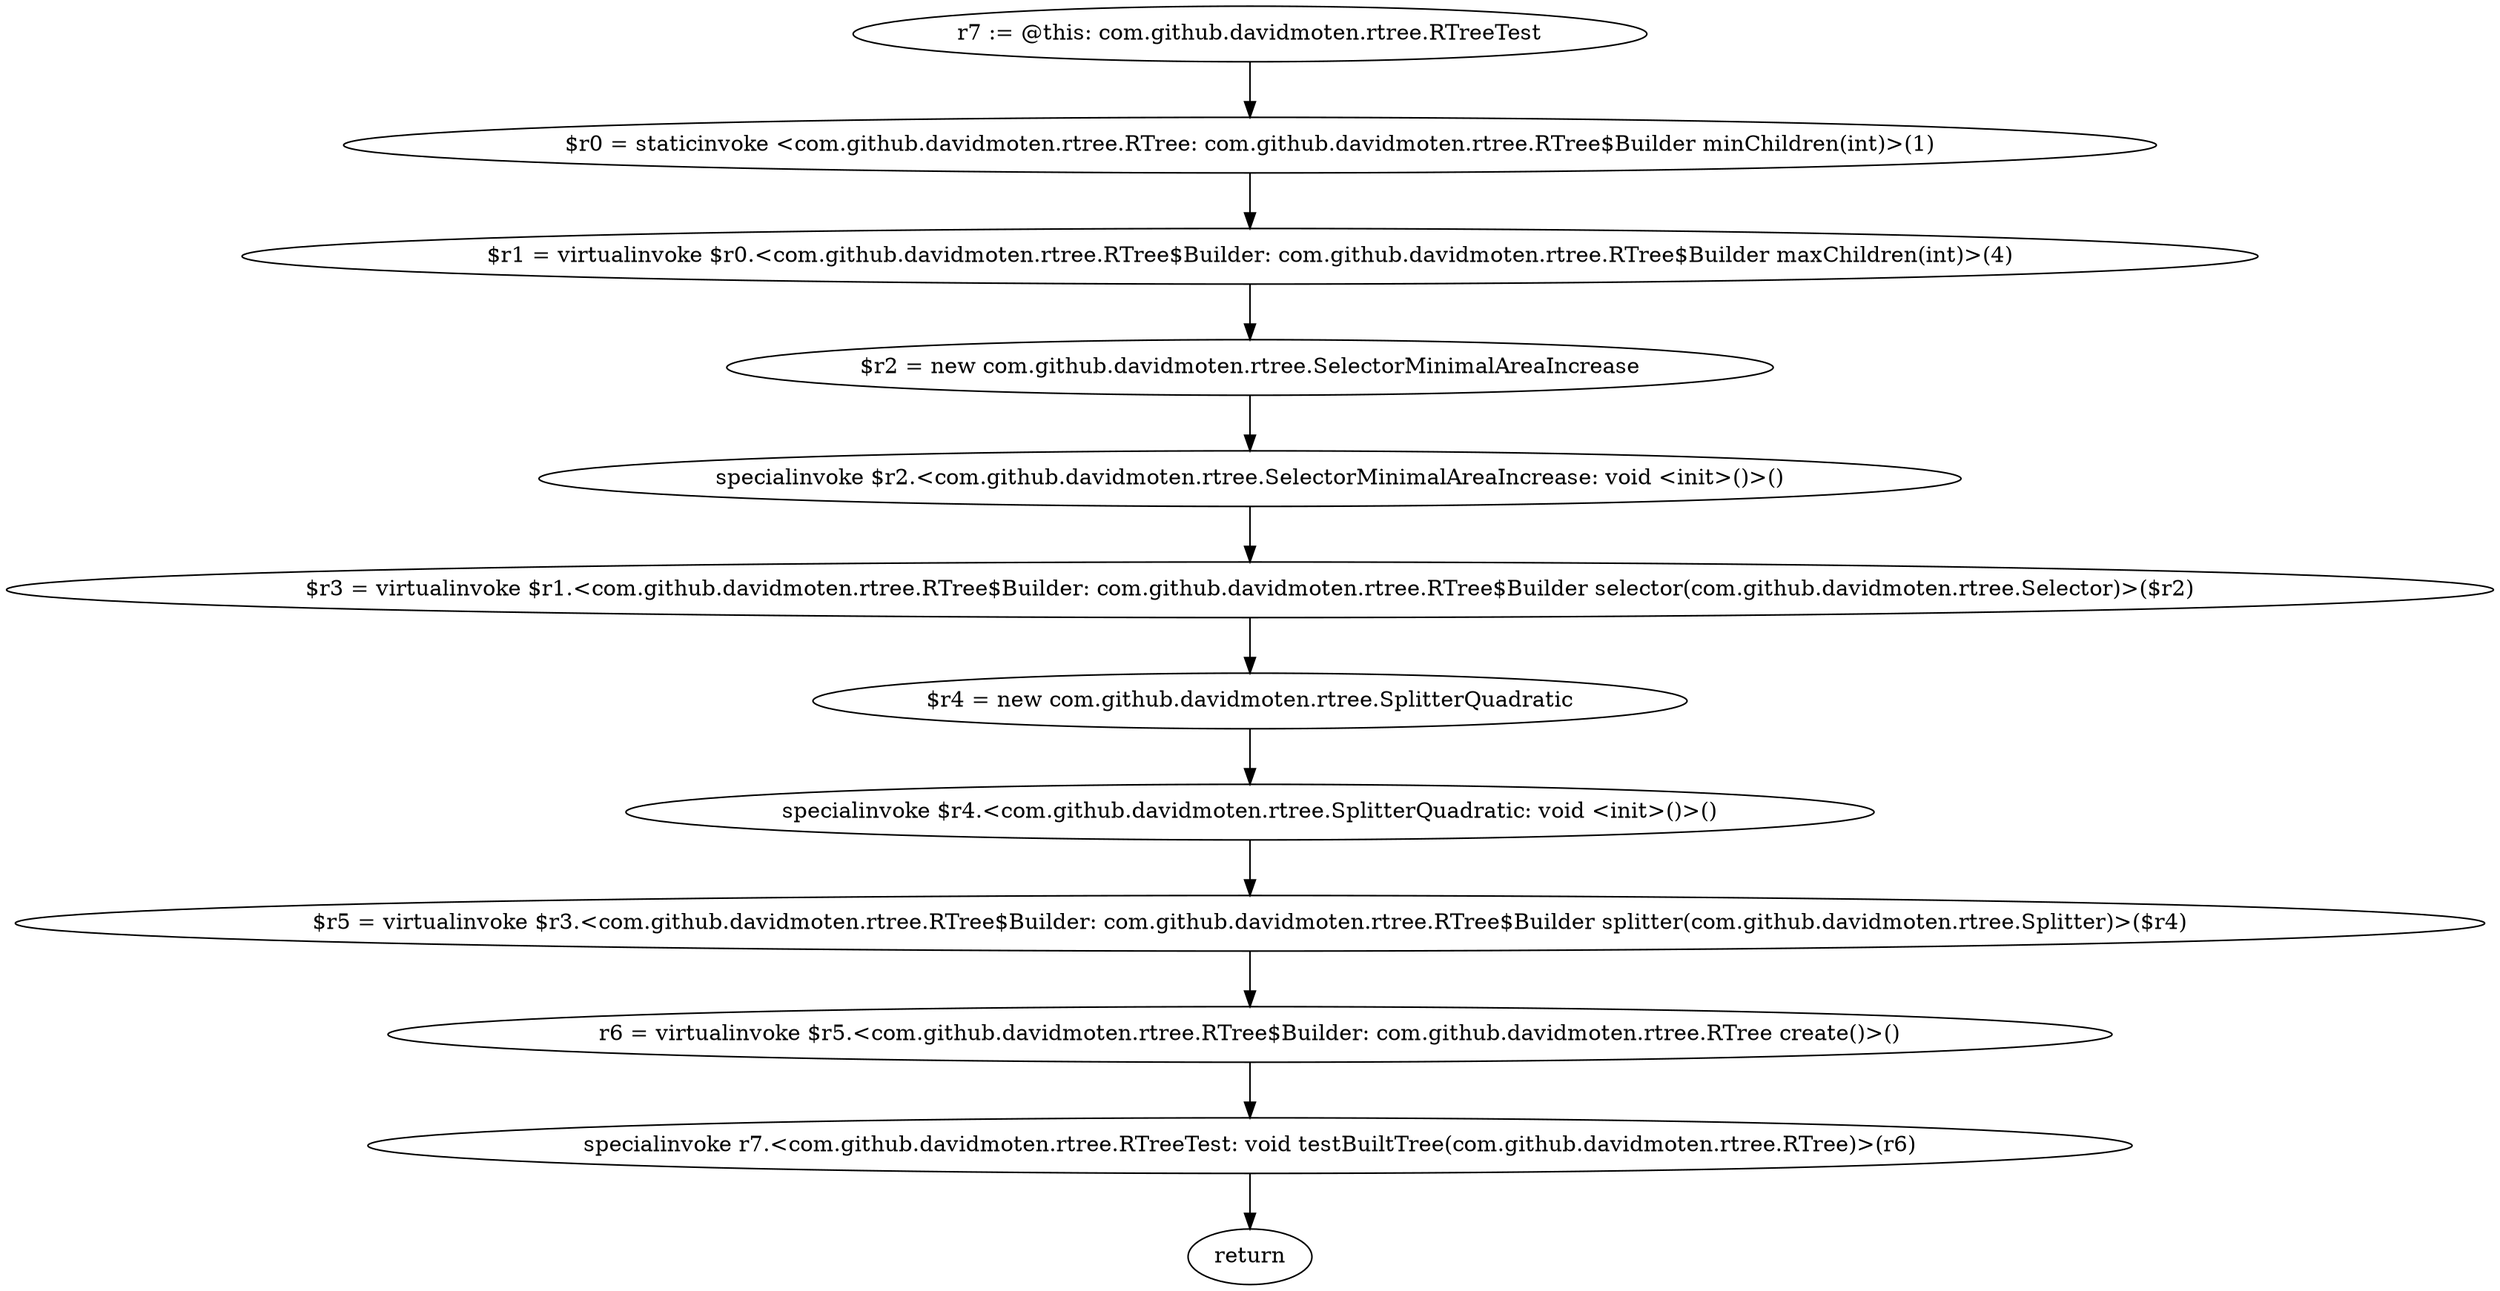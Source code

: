 digraph "unitGraph" {
    "r7 := @this: com.github.davidmoten.rtree.RTreeTest"
    "$r0 = staticinvoke <com.github.davidmoten.rtree.RTree: com.github.davidmoten.rtree.RTree$Builder minChildren(int)>(1)"
    "$r1 = virtualinvoke $r0.<com.github.davidmoten.rtree.RTree$Builder: com.github.davidmoten.rtree.RTree$Builder maxChildren(int)>(4)"
    "$r2 = new com.github.davidmoten.rtree.SelectorMinimalAreaIncrease"
    "specialinvoke $r2.<com.github.davidmoten.rtree.SelectorMinimalAreaIncrease: void <init>()>()"
    "$r3 = virtualinvoke $r1.<com.github.davidmoten.rtree.RTree$Builder: com.github.davidmoten.rtree.RTree$Builder selector(com.github.davidmoten.rtree.Selector)>($r2)"
    "$r4 = new com.github.davidmoten.rtree.SplitterQuadratic"
    "specialinvoke $r4.<com.github.davidmoten.rtree.SplitterQuadratic: void <init>()>()"
    "$r5 = virtualinvoke $r3.<com.github.davidmoten.rtree.RTree$Builder: com.github.davidmoten.rtree.RTree$Builder splitter(com.github.davidmoten.rtree.Splitter)>($r4)"
    "r6 = virtualinvoke $r5.<com.github.davidmoten.rtree.RTree$Builder: com.github.davidmoten.rtree.RTree create()>()"
    "specialinvoke r7.<com.github.davidmoten.rtree.RTreeTest: void testBuiltTree(com.github.davidmoten.rtree.RTree)>(r6)"
    "return"
    "r7 := @this: com.github.davidmoten.rtree.RTreeTest"->"$r0 = staticinvoke <com.github.davidmoten.rtree.RTree: com.github.davidmoten.rtree.RTree$Builder minChildren(int)>(1)";
    "$r0 = staticinvoke <com.github.davidmoten.rtree.RTree: com.github.davidmoten.rtree.RTree$Builder minChildren(int)>(1)"->"$r1 = virtualinvoke $r0.<com.github.davidmoten.rtree.RTree$Builder: com.github.davidmoten.rtree.RTree$Builder maxChildren(int)>(4)";
    "$r1 = virtualinvoke $r0.<com.github.davidmoten.rtree.RTree$Builder: com.github.davidmoten.rtree.RTree$Builder maxChildren(int)>(4)"->"$r2 = new com.github.davidmoten.rtree.SelectorMinimalAreaIncrease";
    "$r2 = new com.github.davidmoten.rtree.SelectorMinimalAreaIncrease"->"specialinvoke $r2.<com.github.davidmoten.rtree.SelectorMinimalAreaIncrease: void <init>()>()";
    "specialinvoke $r2.<com.github.davidmoten.rtree.SelectorMinimalAreaIncrease: void <init>()>()"->"$r3 = virtualinvoke $r1.<com.github.davidmoten.rtree.RTree$Builder: com.github.davidmoten.rtree.RTree$Builder selector(com.github.davidmoten.rtree.Selector)>($r2)";
    "$r3 = virtualinvoke $r1.<com.github.davidmoten.rtree.RTree$Builder: com.github.davidmoten.rtree.RTree$Builder selector(com.github.davidmoten.rtree.Selector)>($r2)"->"$r4 = new com.github.davidmoten.rtree.SplitterQuadratic";
    "$r4 = new com.github.davidmoten.rtree.SplitterQuadratic"->"specialinvoke $r4.<com.github.davidmoten.rtree.SplitterQuadratic: void <init>()>()";
    "specialinvoke $r4.<com.github.davidmoten.rtree.SplitterQuadratic: void <init>()>()"->"$r5 = virtualinvoke $r3.<com.github.davidmoten.rtree.RTree$Builder: com.github.davidmoten.rtree.RTree$Builder splitter(com.github.davidmoten.rtree.Splitter)>($r4)";
    "$r5 = virtualinvoke $r3.<com.github.davidmoten.rtree.RTree$Builder: com.github.davidmoten.rtree.RTree$Builder splitter(com.github.davidmoten.rtree.Splitter)>($r4)"->"r6 = virtualinvoke $r5.<com.github.davidmoten.rtree.RTree$Builder: com.github.davidmoten.rtree.RTree create()>()";
    "r6 = virtualinvoke $r5.<com.github.davidmoten.rtree.RTree$Builder: com.github.davidmoten.rtree.RTree create()>()"->"specialinvoke r7.<com.github.davidmoten.rtree.RTreeTest: void testBuiltTree(com.github.davidmoten.rtree.RTree)>(r6)";
    "specialinvoke r7.<com.github.davidmoten.rtree.RTreeTest: void testBuiltTree(com.github.davidmoten.rtree.RTree)>(r6)"->"return";
}
